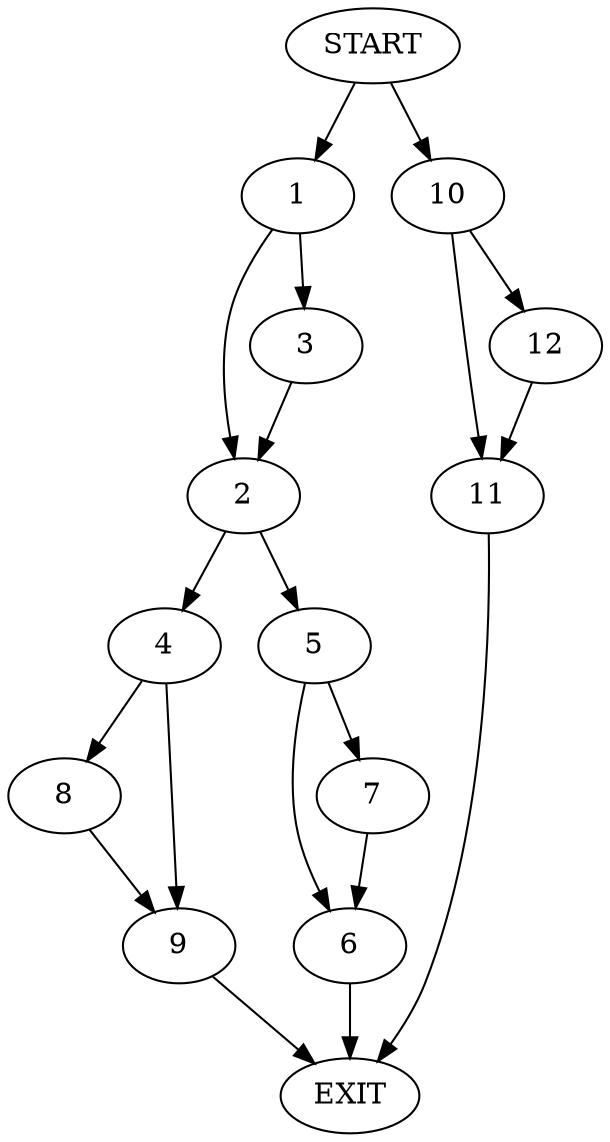 digraph {
0 [label="START"]
13 [label="EXIT"]
0 -> 1
1 -> 2
1 -> 3
2 -> 4
2 -> 5
3 -> 2
5 -> 6
5 -> 7
4 -> 8
4 -> 9
6 -> 13
7 -> 6
8 -> 9
9 -> 13
0 -> 10
10 -> 11
10 -> 12
12 -> 11
11 -> 13
}
